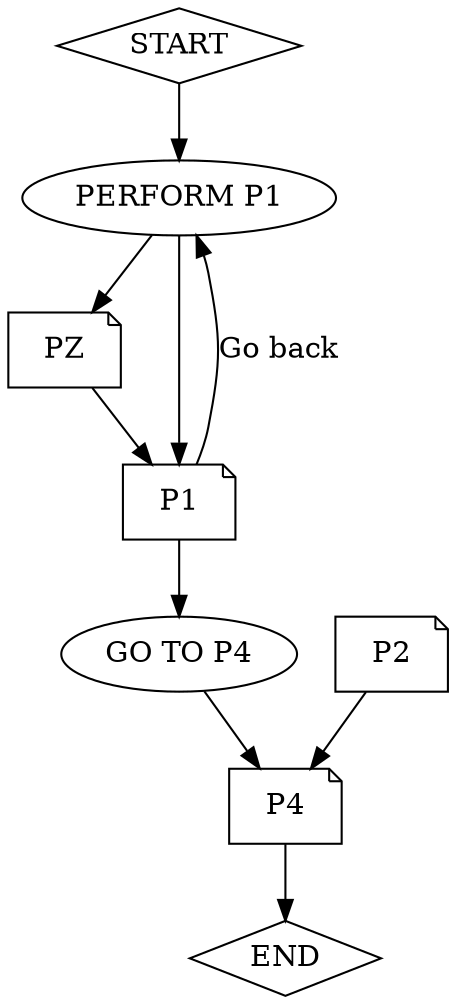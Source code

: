 digraph "perform_broken_goto_test_file.COB" {
	node [shape=diamond]
	9 [label=START]
	node [shape=ellipse]
	1 [label="PERFORM P1"]
	node [shape=note]
	2 [label=PZ]
	node [shape=note]
	3 [label=P1]
	node [shape=ellipse]
	4 [label="GO TO P4"]
	node [shape=note]
	5 [label=P2]
	node [shape=note]
	7 [label=P4]
	node [shape=diamond]
	10 [label=END]
	9 -> 1
	1 -> 2
	1 -> 3
	3 -> 1 [label="Go back"]
	2 -> 3
	3 -> 4
	4 -> 7
	5 -> 7
	7 -> 10
}
